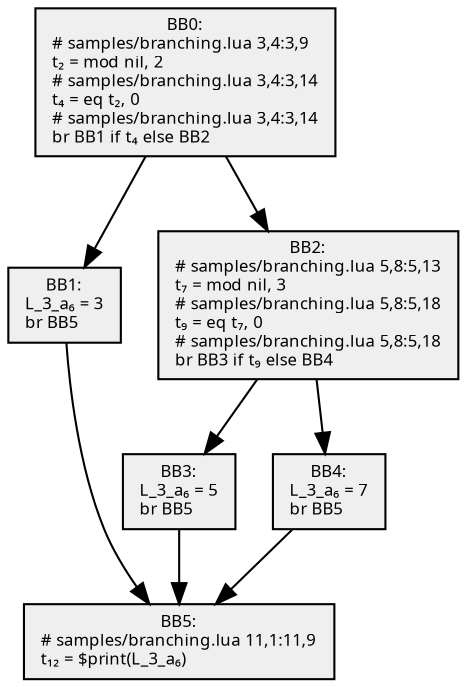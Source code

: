 digraph {
  node[shape=box style=filled fontsize=8 fontname="Cascadia Code" fillcolor="#efefef"];
  BB0 [label="BB0:\n# samples/branching.lua 3,4:3,9\lt₂ = mod nil, 2\l# samples/branching.lua 3,4:3,14\lt₄ = eq t₂, 0\l# samples/branching.lua 3,4:3,14\lbr BB1 if t₄ else BB2\l"];
  BB1 [label="BB1:\nL_3_a₆ = 3\lbr BB5\l"];
  BB2 [label="BB2:\n# samples/branching.lua 5,8:5,13\lt₇ = mod nil, 3\l# samples/branching.lua 5,8:5,18\lt₉ = eq t₇, 0\l# samples/branching.lua 5,8:5,18\lbr BB3 if t₉ else BB4\l"];
  BB3 [label="BB3:\nL_3_a₆ = 5\lbr BB5\l"];
  BB4 [label="BB4:\nL_3_a₆ = 7\lbr BB5\l"];
  BB5 [label="BB5:\n# samples/branching.lua 11,1:11,9\lt₁₂ = $print(L_3_a₆)\l"];

  BB0 -> BB1;
  BB0 -> BB2;
  BB2 -> BB3;
  BB2 -> BB4;
  BB1 -> BB5;
  BB3 -> BB5;
  BB4 -> BB5;
}
